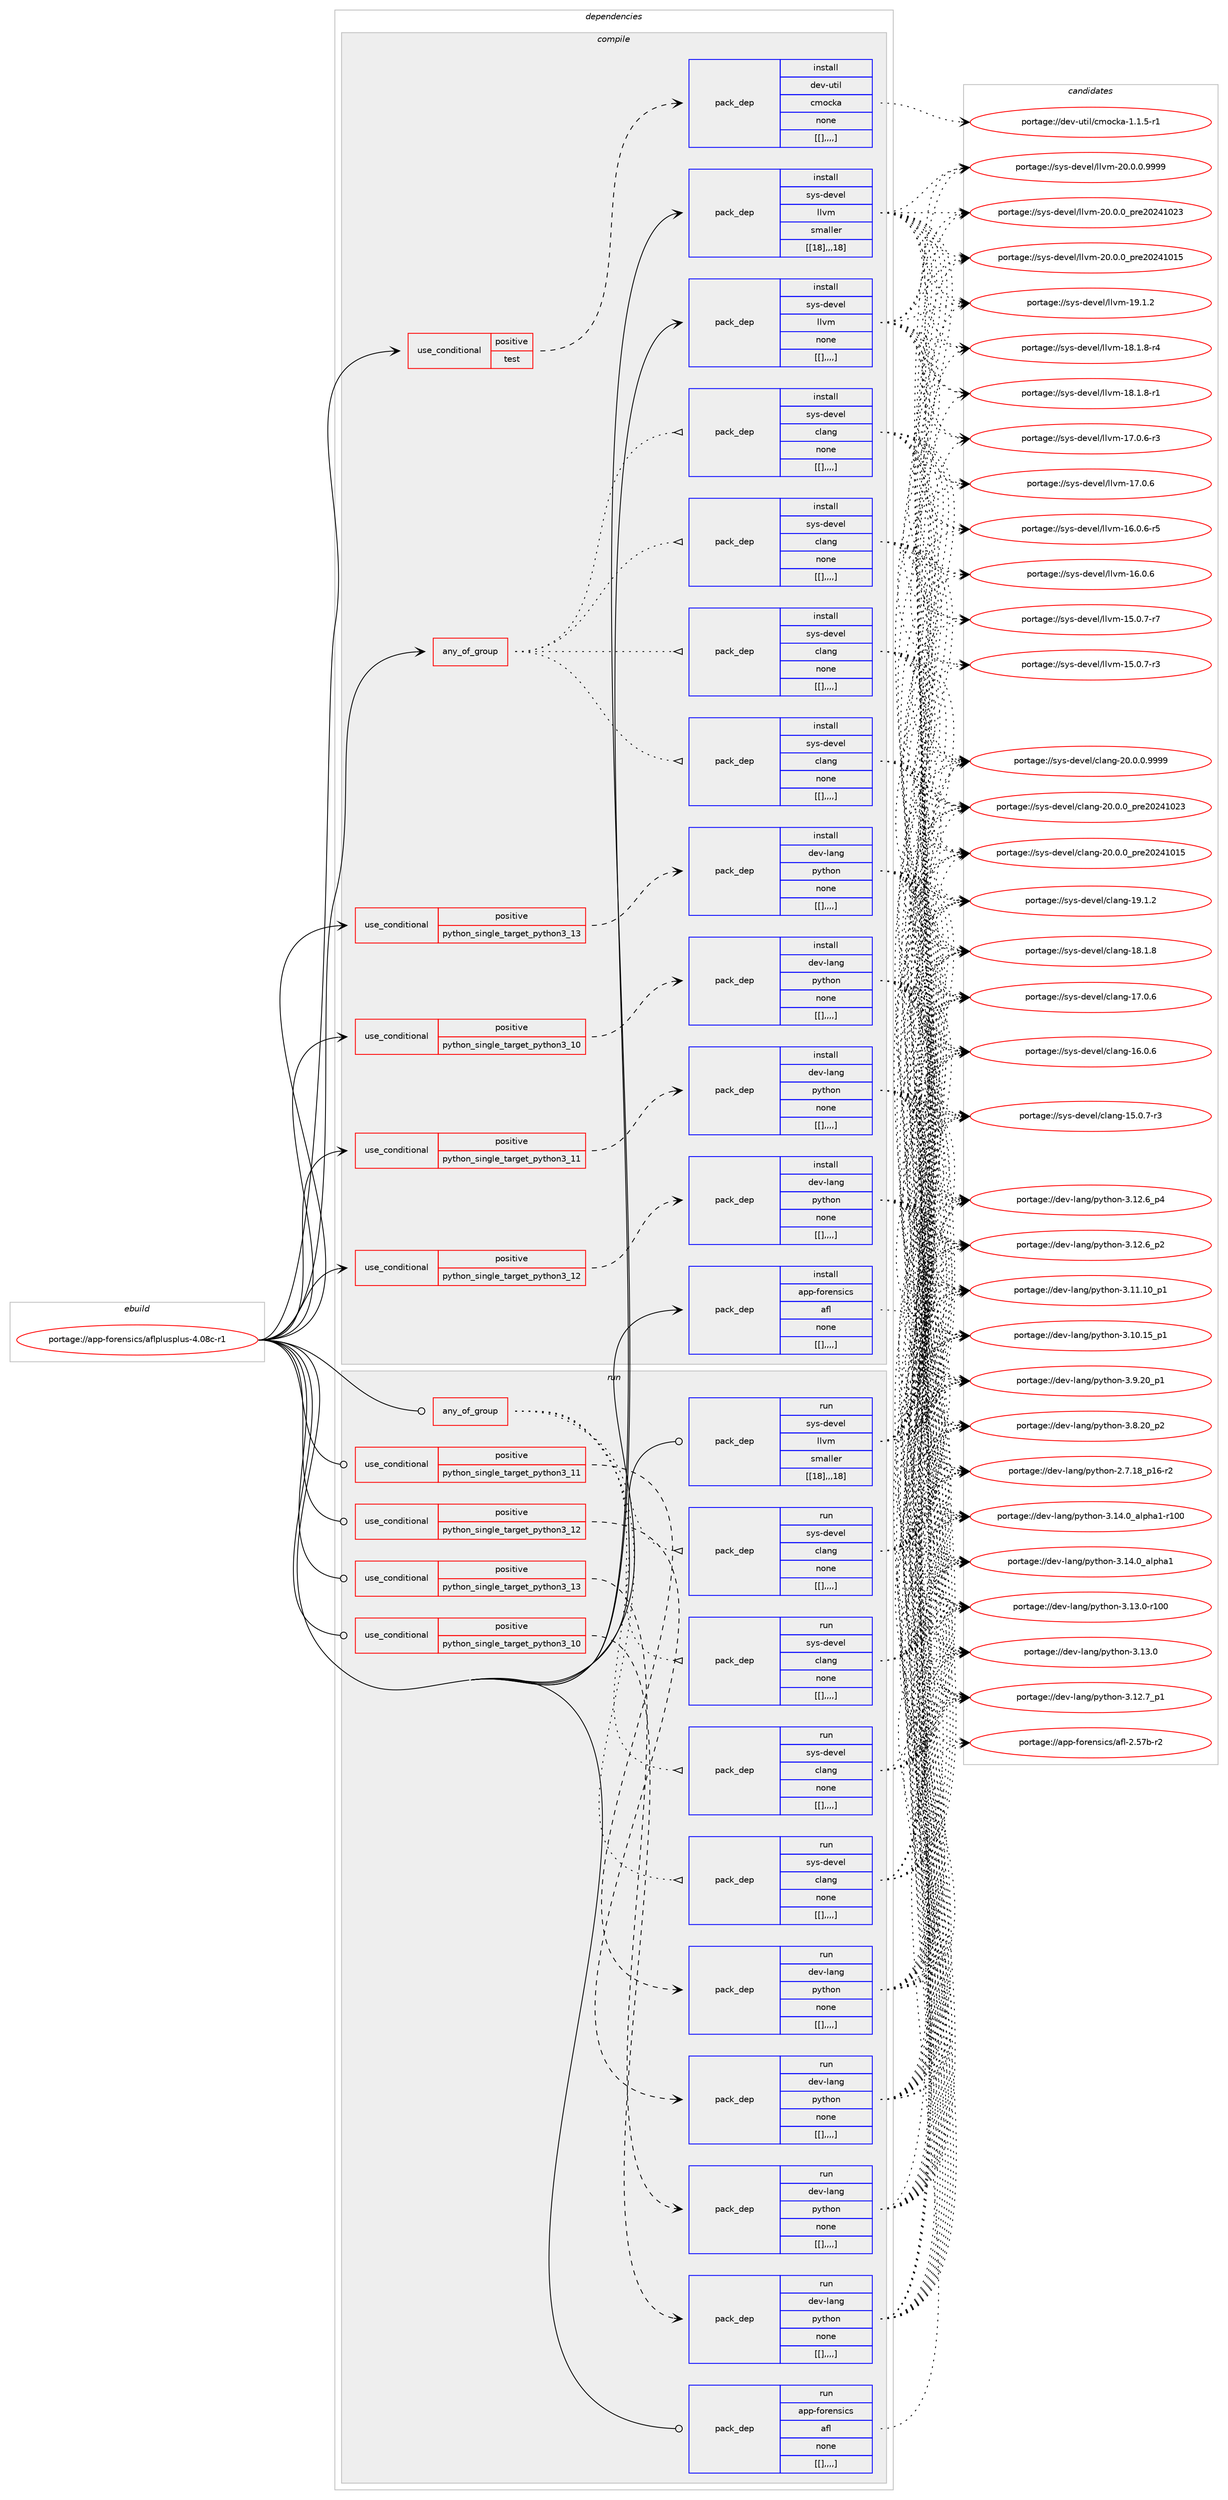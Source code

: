 digraph prolog {

# *************
# Graph options
# *************

newrank=true;
concentrate=true;
compound=true;
graph [rankdir=LR,fontname=Helvetica,fontsize=10,ranksep=1.5];#, ranksep=2.5, nodesep=0.2];
edge  [arrowhead=vee];
node  [fontname=Helvetica,fontsize=10];

# **********
# The ebuild
# **********

subgraph cluster_leftcol {
color=gray;
label=<<i>ebuild</i>>;
id [label="portage://app-forensics/aflplusplus-4.08c-r1", color=red, width=4, href="../app-forensics/aflplusplus-4.08c-r1.svg"];
}

# ****************
# The dependencies
# ****************

subgraph cluster_midcol {
color=gray;
label=<<i>dependencies</i>>;
subgraph cluster_compile {
fillcolor="#eeeeee";
style=filled;
label=<<i>compile</i>>;
subgraph any280 {
dependency36375 [label=<<TABLE BORDER="0" CELLBORDER="1" CELLSPACING="0" CELLPADDING="4"><TR><TD CELLPADDING="10">any_of_group</TD></TR></TABLE>>, shape=none, color=red];subgraph pack25296 {
dependency36446 [label=<<TABLE BORDER="0" CELLBORDER="1" CELLSPACING="0" CELLPADDING="4" WIDTH="220"><TR><TD ROWSPAN="6" CELLPADDING="30">pack_dep</TD></TR><TR><TD WIDTH="110">install</TD></TR><TR><TD>sys-devel</TD></TR><TR><TD>clang</TD></TR><TR><TD>none</TD></TR><TR><TD>[[],,,,]</TD></TR></TABLE>>, shape=none, color=blue];
}
dependency36375:e -> dependency36446:w [weight=20,style="dotted",arrowhead="oinv"];
subgraph pack25301 {
dependency36454 [label=<<TABLE BORDER="0" CELLBORDER="1" CELLSPACING="0" CELLPADDING="4" WIDTH="220"><TR><TD ROWSPAN="6" CELLPADDING="30">pack_dep</TD></TR><TR><TD WIDTH="110">install</TD></TR><TR><TD>sys-devel</TD></TR><TR><TD>clang</TD></TR><TR><TD>none</TD></TR><TR><TD>[[],,,,]</TD></TR></TABLE>>, shape=none, color=blue];
}
dependency36375:e -> dependency36454:w [weight=20,style="dotted",arrowhead="oinv"];
subgraph pack25305 {
dependency36493 [label=<<TABLE BORDER="0" CELLBORDER="1" CELLSPACING="0" CELLPADDING="4" WIDTH="220"><TR><TD ROWSPAN="6" CELLPADDING="30">pack_dep</TD></TR><TR><TD WIDTH="110">install</TD></TR><TR><TD>sys-devel</TD></TR><TR><TD>clang</TD></TR><TR><TD>none</TD></TR><TR><TD>[[],,,,]</TD></TR></TABLE>>, shape=none, color=blue];
}
dependency36375:e -> dependency36493:w [weight=20,style="dotted",arrowhead="oinv"];
subgraph pack25330 {
dependency36516 [label=<<TABLE BORDER="0" CELLBORDER="1" CELLSPACING="0" CELLPADDING="4" WIDTH="220"><TR><TD ROWSPAN="6" CELLPADDING="30">pack_dep</TD></TR><TR><TD WIDTH="110">install</TD></TR><TR><TD>sys-devel</TD></TR><TR><TD>clang</TD></TR><TR><TD>none</TD></TR><TR><TD>[[],,,,]</TD></TR></TABLE>>, shape=none, color=blue];
}
dependency36375:e -> dependency36516:w [weight=20,style="dotted",arrowhead="oinv"];
}
id:e -> dependency36375:w [weight=20,style="solid",arrowhead="vee"];
subgraph cond10867 {
dependency36582 [label=<<TABLE BORDER="0" CELLBORDER="1" CELLSPACING="0" CELLPADDING="4"><TR><TD ROWSPAN="3" CELLPADDING="10">use_conditional</TD></TR><TR><TD>positive</TD></TR><TR><TD>python_single_target_python3_10</TD></TR></TABLE>>, shape=none, color=red];
subgraph pack25390 {
dependency36605 [label=<<TABLE BORDER="0" CELLBORDER="1" CELLSPACING="0" CELLPADDING="4" WIDTH="220"><TR><TD ROWSPAN="6" CELLPADDING="30">pack_dep</TD></TR><TR><TD WIDTH="110">install</TD></TR><TR><TD>dev-lang</TD></TR><TR><TD>python</TD></TR><TR><TD>none</TD></TR><TR><TD>[[],,,,]</TD></TR></TABLE>>, shape=none, color=blue];
}
dependency36582:e -> dependency36605:w [weight=20,style="dashed",arrowhead="vee"];
}
id:e -> dependency36582:w [weight=20,style="solid",arrowhead="vee"];
subgraph cond10885 {
dependency36607 [label=<<TABLE BORDER="0" CELLBORDER="1" CELLSPACING="0" CELLPADDING="4"><TR><TD ROWSPAN="3" CELLPADDING="10">use_conditional</TD></TR><TR><TD>positive</TD></TR><TR><TD>python_single_target_python3_11</TD></TR></TABLE>>, shape=none, color=red];
subgraph pack25392 {
dependency36631 [label=<<TABLE BORDER="0" CELLBORDER="1" CELLSPACING="0" CELLPADDING="4" WIDTH="220"><TR><TD ROWSPAN="6" CELLPADDING="30">pack_dep</TD></TR><TR><TD WIDTH="110">install</TD></TR><TR><TD>dev-lang</TD></TR><TR><TD>python</TD></TR><TR><TD>none</TD></TR><TR><TD>[[],,,,]</TD></TR></TABLE>>, shape=none, color=blue];
}
dependency36607:e -> dependency36631:w [weight=20,style="dashed",arrowhead="vee"];
}
id:e -> dependency36607:w [weight=20,style="solid",arrowhead="vee"];
subgraph cond10898 {
dependency36687 [label=<<TABLE BORDER="0" CELLBORDER="1" CELLSPACING="0" CELLPADDING="4"><TR><TD ROWSPAN="3" CELLPADDING="10">use_conditional</TD></TR><TR><TD>positive</TD></TR><TR><TD>python_single_target_python3_12</TD></TR></TABLE>>, shape=none, color=red];
subgraph pack25461 {
dependency36730 [label=<<TABLE BORDER="0" CELLBORDER="1" CELLSPACING="0" CELLPADDING="4" WIDTH="220"><TR><TD ROWSPAN="6" CELLPADDING="30">pack_dep</TD></TR><TR><TD WIDTH="110">install</TD></TR><TR><TD>dev-lang</TD></TR><TR><TD>python</TD></TR><TR><TD>none</TD></TR><TR><TD>[[],,,,]</TD></TR></TABLE>>, shape=none, color=blue];
}
dependency36687:e -> dependency36730:w [weight=20,style="dashed",arrowhead="vee"];
}
id:e -> dependency36687:w [weight=20,style="solid",arrowhead="vee"];
subgraph cond10938 {
dependency36773 [label=<<TABLE BORDER="0" CELLBORDER="1" CELLSPACING="0" CELLPADDING="4"><TR><TD ROWSPAN="3" CELLPADDING="10">use_conditional</TD></TR><TR><TD>positive</TD></TR><TR><TD>python_single_target_python3_13</TD></TR></TABLE>>, shape=none, color=red];
subgraph pack25487 {
dependency36776 [label=<<TABLE BORDER="0" CELLBORDER="1" CELLSPACING="0" CELLPADDING="4" WIDTH="220"><TR><TD ROWSPAN="6" CELLPADDING="30">pack_dep</TD></TR><TR><TD WIDTH="110">install</TD></TR><TR><TD>dev-lang</TD></TR><TR><TD>python</TD></TR><TR><TD>none</TD></TR><TR><TD>[[],,,,]</TD></TR></TABLE>>, shape=none, color=blue];
}
dependency36773:e -> dependency36776:w [weight=20,style="dashed",arrowhead="vee"];
}
id:e -> dependency36773:w [weight=20,style="solid",arrowhead="vee"];
subgraph cond10971 {
dependency36801 [label=<<TABLE BORDER="0" CELLBORDER="1" CELLSPACING="0" CELLPADDING="4"><TR><TD ROWSPAN="3" CELLPADDING="10">use_conditional</TD></TR><TR><TD>positive</TD></TR><TR><TD>test</TD></TR></TABLE>>, shape=none, color=red];
subgraph pack25542 {
dependency36893 [label=<<TABLE BORDER="0" CELLBORDER="1" CELLSPACING="0" CELLPADDING="4" WIDTH="220"><TR><TD ROWSPAN="6" CELLPADDING="30">pack_dep</TD></TR><TR><TD WIDTH="110">install</TD></TR><TR><TD>dev-util</TD></TR><TR><TD>cmocka</TD></TR><TR><TD>none</TD></TR><TR><TD>[[],,,,]</TD></TR></TABLE>>, shape=none, color=blue];
}
dependency36801:e -> dependency36893:w [weight=20,style="dashed",arrowhead="vee"];
}
id:e -> dependency36801:w [weight=20,style="solid",arrowhead="vee"];
subgraph pack25607 {
dependency37008 [label=<<TABLE BORDER="0" CELLBORDER="1" CELLSPACING="0" CELLPADDING="4" WIDTH="220"><TR><TD ROWSPAN="6" CELLPADDING="30">pack_dep</TD></TR><TR><TD WIDTH="110">install</TD></TR><TR><TD>sys-devel</TD></TR><TR><TD>llvm</TD></TR><TR><TD>smaller</TD></TR><TR><TD>[[18],,,18]</TD></TR></TABLE>>, shape=none, color=blue];
}
id:e -> dependency37008:w [weight=20,style="solid",arrowhead="vee"];
subgraph pack25635 {
dependency37053 [label=<<TABLE BORDER="0" CELLBORDER="1" CELLSPACING="0" CELLPADDING="4" WIDTH="220"><TR><TD ROWSPAN="6" CELLPADDING="30">pack_dep</TD></TR><TR><TD WIDTH="110">install</TD></TR><TR><TD>sys-devel</TD></TR><TR><TD>llvm</TD></TR><TR><TD>none</TD></TR><TR><TD>[[],,,,]</TD></TR></TABLE>>, shape=none, color=blue];
}
id:e -> dependency37053:w [weight=20,style="solid",arrowhead="vee"];
subgraph pack25645 {
dependency37076 [label=<<TABLE BORDER="0" CELLBORDER="1" CELLSPACING="0" CELLPADDING="4" WIDTH="220"><TR><TD ROWSPAN="6" CELLPADDING="30">pack_dep</TD></TR><TR><TD WIDTH="110">install</TD></TR><TR><TD>app-forensics</TD></TR><TR><TD>afl</TD></TR><TR><TD>none</TD></TR><TR><TD>[[],,,,]</TD></TR></TABLE>>, shape=none, color=blue];
}
id:e -> dependency37076:w [weight=20,style="solid",arrowhead="vee"];
}
subgraph cluster_compileandrun {
fillcolor="#eeeeee";
style=filled;
label=<<i>compile and run</i>>;
}
subgraph cluster_run {
fillcolor="#eeeeee";
style=filled;
label=<<i>run</i>>;
subgraph any287 {
dependency37156 [label=<<TABLE BORDER="0" CELLBORDER="1" CELLSPACING="0" CELLPADDING="4"><TR><TD CELLPADDING="10">any_of_group</TD></TR></TABLE>>, shape=none, color=red];subgraph pack25700 {
dependency37179 [label=<<TABLE BORDER="0" CELLBORDER="1" CELLSPACING="0" CELLPADDING="4" WIDTH="220"><TR><TD ROWSPAN="6" CELLPADDING="30">pack_dep</TD></TR><TR><TD WIDTH="110">run</TD></TR><TR><TD>sys-devel</TD></TR><TR><TD>clang</TD></TR><TR><TD>none</TD></TR><TR><TD>[[],,,,]</TD></TR></TABLE>>, shape=none, color=blue];
}
dependency37156:e -> dependency37179:w [weight=20,style="dotted",arrowhead="oinv"];
subgraph pack25737 {
dependency37228 [label=<<TABLE BORDER="0" CELLBORDER="1" CELLSPACING="0" CELLPADDING="4" WIDTH="220"><TR><TD ROWSPAN="6" CELLPADDING="30">pack_dep</TD></TR><TR><TD WIDTH="110">run</TD></TR><TR><TD>sys-devel</TD></TR><TR><TD>clang</TD></TR><TR><TD>none</TD></TR><TR><TD>[[],,,,]</TD></TR></TABLE>>, shape=none, color=blue];
}
dependency37156:e -> dependency37228:w [weight=20,style="dotted",arrowhead="oinv"];
subgraph pack25759 {
dependency37326 [label=<<TABLE BORDER="0" CELLBORDER="1" CELLSPACING="0" CELLPADDING="4" WIDTH="220"><TR><TD ROWSPAN="6" CELLPADDING="30">pack_dep</TD></TR><TR><TD WIDTH="110">run</TD></TR><TR><TD>sys-devel</TD></TR><TR><TD>clang</TD></TR><TR><TD>none</TD></TR><TR><TD>[[],,,,]</TD></TR></TABLE>>, shape=none, color=blue];
}
dependency37156:e -> dependency37326:w [weight=20,style="dotted",arrowhead="oinv"];
subgraph pack25806 {
dependency37352 [label=<<TABLE BORDER="0" CELLBORDER="1" CELLSPACING="0" CELLPADDING="4" WIDTH="220"><TR><TD ROWSPAN="6" CELLPADDING="30">pack_dep</TD></TR><TR><TD WIDTH="110">run</TD></TR><TR><TD>sys-devel</TD></TR><TR><TD>clang</TD></TR><TR><TD>none</TD></TR><TR><TD>[[],,,,]</TD></TR></TABLE>>, shape=none, color=blue];
}
dependency37156:e -> dependency37352:w [weight=20,style="dotted",arrowhead="oinv"];
}
id:e -> dependency37156:w [weight=20,style="solid",arrowhead="odot"];
subgraph cond11220 {
dependency37398 [label=<<TABLE BORDER="0" CELLBORDER="1" CELLSPACING="0" CELLPADDING="4"><TR><TD ROWSPAN="3" CELLPADDING="10">use_conditional</TD></TR><TR><TD>positive</TD></TR><TR><TD>python_single_target_python3_10</TD></TR></TABLE>>, shape=none, color=red];
subgraph pack25860 {
dependency37464 [label=<<TABLE BORDER="0" CELLBORDER="1" CELLSPACING="0" CELLPADDING="4" WIDTH="220"><TR><TD ROWSPAN="6" CELLPADDING="30">pack_dep</TD></TR><TR><TD WIDTH="110">run</TD></TR><TR><TD>dev-lang</TD></TR><TR><TD>python</TD></TR><TR><TD>none</TD></TR><TR><TD>[[],,,,]</TD></TR></TABLE>>, shape=none, color=blue];
}
dependency37398:e -> dependency37464:w [weight=20,style="dashed",arrowhead="vee"];
}
id:e -> dependency37398:w [weight=20,style="solid",arrowhead="odot"];
subgraph cond11259 {
dependency37519 [label=<<TABLE BORDER="0" CELLBORDER="1" CELLSPACING="0" CELLPADDING="4"><TR><TD ROWSPAN="3" CELLPADDING="10">use_conditional</TD></TR><TR><TD>positive</TD></TR><TR><TD>python_single_target_python3_11</TD></TR></TABLE>>, shape=none, color=red];
subgraph pack25892 {
dependency37549 [label=<<TABLE BORDER="0" CELLBORDER="1" CELLSPACING="0" CELLPADDING="4" WIDTH="220"><TR><TD ROWSPAN="6" CELLPADDING="30">pack_dep</TD></TR><TR><TD WIDTH="110">run</TD></TR><TR><TD>dev-lang</TD></TR><TR><TD>python</TD></TR><TR><TD>none</TD></TR><TR><TD>[[],,,,]</TD></TR></TABLE>>, shape=none, color=blue];
}
dependency37519:e -> dependency37549:w [weight=20,style="dashed",arrowhead="vee"];
}
id:e -> dependency37519:w [weight=20,style="solid",arrowhead="odot"];
subgraph cond11296 {
dependency37609 [label=<<TABLE BORDER="0" CELLBORDER="1" CELLSPACING="0" CELLPADDING="4"><TR><TD ROWSPAN="3" CELLPADDING="10">use_conditional</TD></TR><TR><TD>positive</TD></TR><TR><TD>python_single_target_python3_12</TD></TR></TABLE>>, shape=none, color=red];
subgraph pack25957 {
dependency37630 [label=<<TABLE BORDER="0" CELLBORDER="1" CELLSPACING="0" CELLPADDING="4" WIDTH="220"><TR><TD ROWSPAN="6" CELLPADDING="30">pack_dep</TD></TR><TR><TD WIDTH="110">run</TD></TR><TR><TD>dev-lang</TD></TR><TR><TD>python</TD></TR><TR><TD>none</TD></TR><TR><TD>[[],,,,]</TD></TR></TABLE>>, shape=none, color=blue];
}
dependency37609:e -> dependency37630:w [weight=20,style="dashed",arrowhead="vee"];
}
id:e -> dependency37609:w [weight=20,style="solid",arrowhead="odot"];
subgraph cond11328 {
dependency37637 [label=<<TABLE BORDER="0" CELLBORDER="1" CELLSPACING="0" CELLPADDING="4"><TR><TD ROWSPAN="3" CELLPADDING="10">use_conditional</TD></TR><TR><TD>positive</TD></TR><TR><TD>python_single_target_python3_13</TD></TR></TABLE>>, shape=none, color=red];
subgraph pack25968 {
dependency37663 [label=<<TABLE BORDER="0" CELLBORDER="1" CELLSPACING="0" CELLPADDING="4" WIDTH="220"><TR><TD ROWSPAN="6" CELLPADDING="30">pack_dep</TD></TR><TR><TD WIDTH="110">run</TD></TR><TR><TD>dev-lang</TD></TR><TR><TD>python</TD></TR><TR><TD>none</TD></TR><TR><TD>[[],,,,]</TD></TR></TABLE>>, shape=none, color=blue];
}
dependency37637:e -> dependency37663:w [weight=20,style="dashed",arrowhead="vee"];
}
id:e -> dependency37637:w [weight=20,style="solid",arrowhead="odot"];
subgraph pack25999 {
dependency37750 [label=<<TABLE BORDER="0" CELLBORDER="1" CELLSPACING="0" CELLPADDING="4" WIDTH="220"><TR><TD ROWSPAN="6" CELLPADDING="30">pack_dep</TD></TR><TR><TD WIDTH="110">run</TD></TR><TR><TD>sys-devel</TD></TR><TR><TD>llvm</TD></TR><TR><TD>smaller</TD></TR><TR><TD>[[18],,,18]</TD></TR></TABLE>>, shape=none, color=blue];
}
id:e -> dependency37750:w [weight=20,style="solid",arrowhead="odot"];
subgraph pack26036 {
dependency37772 [label=<<TABLE BORDER="0" CELLBORDER="1" CELLSPACING="0" CELLPADDING="4" WIDTH="220"><TR><TD ROWSPAN="6" CELLPADDING="30">pack_dep</TD></TR><TR><TD WIDTH="110">run</TD></TR><TR><TD>app-forensics</TD></TR><TR><TD>afl</TD></TR><TR><TD>none</TD></TR><TR><TD>[[],,,,]</TD></TR></TABLE>>, shape=none, color=blue];
}
id:e -> dependency37772:w [weight=20,style="solid",arrowhead="odot"];
}
}

# **************
# The candidates
# **************

subgraph cluster_choices {
rank=same;
color=gray;
label=<<i>candidates</i>>;

subgraph choice22048 {
color=black;
nodesep=1;
choice11512111545100101118101108479910897110103455048464846484657575757 [label="portage://sys-devel/clang-20.0.0.9999", color=red, width=4,href="../sys-devel/clang-20.0.0.9999.svg"];
choice1151211154510010111810110847991089711010345504846484648951121141015048505249485051 [label="portage://sys-devel/clang-20.0.0_pre20241023", color=red, width=4,href="../sys-devel/clang-20.0.0_pre20241023.svg"];
choice1151211154510010111810110847991089711010345504846484648951121141015048505249484953 [label="portage://sys-devel/clang-20.0.0_pre20241015", color=red, width=4,href="../sys-devel/clang-20.0.0_pre20241015.svg"];
choice1151211154510010111810110847991089711010345495746494650 [label="portage://sys-devel/clang-19.1.2", color=red, width=4,href="../sys-devel/clang-19.1.2.svg"];
choice1151211154510010111810110847991089711010345495646494656 [label="portage://sys-devel/clang-18.1.8", color=red, width=4,href="../sys-devel/clang-18.1.8.svg"];
choice1151211154510010111810110847991089711010345495546484654 [label="portage://sys-devel/clang-17.0.6", color=red, width=4,href="../sys-devel/clang-17.0.6.svg"];
choice1151211154510010111810110847991089711010345495446484654 [label="portage://sys-devel/clang-16.0.6", color=red, width=4,href="../sys-devel/clang-16.0.6.svg"];
choice11512111545100101118101108479910897110103454953464846554511451 [label="portage://sys-devel/clang-15.0.7-r3", color=red, width=4,href="../sys-devel/clang-15.0.7-r3.svg"];
dependency36446:e -> choice11512111545100101118101108479910897110103455048464846484657575757:w [style=dotted,weight="100"];
dependency36446:e -> choice1151211154510010111810110847991089711010345504846484648951121141015048505249485051:w [style=dotted,weight="100"];
dependency36446:e -> choice1151211154510010111810110847991089711010345504846484648951121141015048505249484953:w [style=dotted,weight="100"];
dependency36446:e -> choice1151211154510010111810110847991089711010345495746494650:w [style=dotted,weight="100"];
dependency36446:e -> choice1151211154510010111810110847991089711010345495646494656:w [style=dotted,weight="100"];
dependency36446:e -> choice1151211154510010111810110847991089711010345495546484654:w [style=dotted,weight="100"];
dependency36446:e -> choice1151211154510010111810110847991089711010345495446484654:w [style=dotted,weight="100"];
dependency36446:e -> choice11512111545100101118101108479910897110103454953464846554511451:w [style=dotted,weight="100"];
}
subgraph choice22053 {
color=black;
nodesep=1;
choice11512111545100101118101108479910897110103455048464846484657575757 [label="portage://sys-devel/clang-20.0.0.9999", color=red, width=4,href="../sys-devel/clang-20.0.0.9999.svg"];
choice1151211154510010111810110847991089711010345504846484648951121141015048505249485051 [label="portage://sys-devel/clang-20.0.0_pre20241023", color=red, width=4,href="../sys-devel/clang-20.0.0_pre20241023.svg"];
choice1151211154510010111810110847991089711010345504846484648951121141015048505249484953 [label="portage://sys-devel/clang-20.0.0_pre20241015", color=red, width=4,href="../sys-devel/clang-20.0.0_pre20241015.svg"];
choice1151211154510010111810110847991089711010345495746494650 [label="portage://sys-devel/clang-19.1.2", color=red, width=4,href="../sys-devel/clang-19.1.2.svg"];
choice1151211154510010111810110847991089711010345495646494656 [label="portage://sys-devel/clang-18.1.8", color=red, width=4,href="../sys-devel/clang-18.1.8.svg"];
choice1151211154510010111810110847991089711010345495546484654 [label="portage://sys-devel/clang-17.0.6", color=red, width=4,href="../sys-devel/clang-17.0.6.svg"];
choice1151211154510010111810110847991089711010345495446484654 [label="portage://sys-devel/clang-16.0.6", color=red, width=4,href="../sys-devel/clang-16.0.6.svg"];
choice11512111545100101118101108479910897110103454953464846554511451 [label="portage://sys-devel/clang-15.0.7-r3", color=red, width=4,href="../sys-devel/clang-15.0.7-r3.svg"];
dependency36454:e -> choice11512111545100101118101108479910897110103455048464846484657575757:w [style=dotted,weight="100"];
dependency36454:e -> choice1151211154510010111810110847991089711010345504846484648951121141015048505249485051:w [style=dotted,weight="100"];
dependency36454:e -> choice1151211154510010111810110847991089711010345504846484648951121141015048505249484953:w [style=dotted,weight="100"];
dependency36454:e -> choice1151211154510010111810110847991089711010345495746494650:w [style=dotted,weight="100"];
dependency36454:e -> choice1151211154510010111810110847991089711010345495646494656:w [style=dotted,weight="100"];
dependency36454:e -> choice1151211154510010111810110847991089711010345495546484654:w [style=dotted,weight="100"];
dependency36454:e -> choice1151211154510010111810110847991089711010345495446484654:w [style=dotted,weight="100"];
dependency36454:e -> choice11512111545100101118101108479910897110103454953464846554511451:w [style=dotted,weight="100"];
}
subgraph choice22062 {
color=black;
nodesep=1;
choice11512111545100101118101108479910897110103455048464846484657575757 [label="portage://sys-devel/clang-20.0.0.9999", color=red, width=4,href="../sys-devel/clang-20.0.0.9999.svg"];
choice1151211154510010111810110847991089711010345504846484648951121141015048505249485051 [label="portage://sys-devel/clang-20.0.0_pre20241023", color=red, width=4,href="../sys-devel/clang-20.0.0_pre20241023.svg"];
choice1151211154510010111810110847991089711010345504846484648951121141015048505249484953 [label="portage://sys-devel/clang-20.0.0_pre20241015", color=red, width=4,href="../sys-devel/clang-20.0.0_pre20241015.svg"];
choice1151211154510010111810110847991089711010345495746494650 [label="portage://sys-devel/clang-19.1.2", color=red, width=4,href="../sys-devel/clang-19.1.2.svg"];
choice1151211154510010111810110847991089711010345495646494656 [label="portage://sys-devel/clang-18.1.8", color=red, width=4,href="../sys-devel/clang-18.1.8.svg"];
choice1151211154510010111810110847991089711010345495546484654 [label="portage://sys-devel/clang-17.0.6", color=red, width=4,href="../sys-devel/clang-17.0.6.svg"];
choice1151211154510010111810110847991089711010345495446484654 [label="portage://sys-devel/clang-16.0.6", color=red, width=4,href="../sys-devel/clang-16.0.6.svg"];
choice11512111545100101118101108479910897110103454953464846554511451 [label="portage://sys-devel/clang-15.0.7-r3", color=red, width=4,href="../sys-devel/clang-15.0.7-r3.svg"];
dependency36493:e -> choice11512111545100101118101108479910897110103455048464846484657575757:w [style=dotted,weight="100"];
dependency36493:e -> choice1151211154510010111810110847991089711010345504846484648951121141015048505249485051:w [style=dotted,weight="100"];
dependency36493:e -> choice1151211154510010111810110847991089711010345504846484648951121141015048505249484953:w [style=dotted,weight="100"];
dependency36493:e -> choice1151211154510010111810110847991089711010345495746494650:w [style=dotted,weight="100"];
dependency36493:e -> choice1151211154510010111810110847991089711010345495646494656:w [style=dotted,weight="100"];
dependency36493:e -> choice1151211154510010111810110847991089711010345495546484654:w [style=dotted,weight="100"];
dependency36493:e -> choice1151211154510010111810110847991089711010345495446484654:w [style=dotted,weight="100"];
dependency36493:e -> choice11512111545100101118101108479910897110103454953464846554511451:w [style=dotted,weight="100"];
}
subgraph choice22064 {
color=black;
nodesep=1;
choice11512111545100101118101108479910897110103455048464846484657575757 [label="portage://sys-devel/clang-20.0.0.9999", color=red, width=4,href="../sys-devel/clang-20.0.0.9999.svg"];
choice1151211154510010111810110847991089711010345504846484648951121141015048505249485051 [label="portage://sys-devel/clang-20.0.0_pre20241023", color=red, width=4,href="../sys-devel/clang-20.0.0_pre20241023.svg"];
choice1151211154510010111810110847991089711010345504846484648951121141015048505249484953 [label="portage://sys-devel/clang-20.0.0_pre20241015", color=red, width=4,href="../sys-devel/clang-20.0.0_pre20241015.svg"];
choice1151211154510010111810110847991089711010345495746494650 [label="portage://sys-devel/clang-19.1.2", color=red, width=4,href="../sys-devel/clang-19.1.2.svg"];
choice1151211154510010111810110847991089711010345495646494656 [label="portage://sys-devel/clang-18.1.8", color=red, width=4,href="../sys-devel/clang-18.1.8.svg"];
choice1151211154510010111810110847991089711010345495546484654 [label="portage://sys-devel/clang-17.0.6", color=red, width=4,href="../sys-devel/clang-17.0.6.svg"];
choice1151211154510010111810110847991089711010345495446484654 [label="portage://sys-devel/clang-16.0.6", color=red, width=4,href="../sys-devel/clang-16.0.6.svg"];
choice11512111545100101118101108479910897110103454953464846554511451 [label="portage://sys-devel/clang-15.0.7-r3", color=red, width=4,href="../sys-devel/clang-15.0.7-r3.svg"];
dependency36516:e -> choice11512111545100101118101108479910897110103455048464846484657575757:w [style=dotted,weight="100"];
dependency36516:e -> choice1151211154510010111810110847991089711010345504846484648951121141015048505249485051:w [style=dotted,weight="100"];
dependency36516:e -> choice1151211154510010111810110847991089711010345504846484648951121141015048505249484953:w [style=dotted,weight="100"];
dependency36516:e -> choice1151211154510010111810110847991089711010345495746494650:w [style=dotted,weight="100"];
dependency36516:e -> choice1151211154510010111810110847991089711010345495646494656:w [style=dotted,weight="100"];
dependency36516:e -> choice1151211154510010111810110847991089711010345495546484654:w [style=dotted,weight="100"];
dependency36516:e -> choice1151211154510010111810110847991089711010345495446484654:w [style=dotted,weight="100"];
dependency36516:e -> choice11512111545100101118101108479910897110103454953464846554511451:w [style=dotted,weight="100"];
}
subgraph choice22076 {
color=black;
nodesep=1;
choice100101118451089711010347112121116104111110455146495246489597108112104974945114494848 [label="portage://dev-lang/python-3.14.0_alpha1-r100", color=red, width=4,href="../dev-lang/python-3.14.0_alpha1-r100.svg"];
choice1001011184510897110103471121211161041111104551464952464895971081121049749 [label="portage://dev-lang/python-3.14.0_alpha1", color=red, width=4,href="../dev-lang/python-3.14.0_alpha1.svg"];
choice1001011184510897110103471121211161041111104551464951464845114494848 [label="portage://dev-lang/python-3.13.0-r100", color=red, width=4,href="../dev-lang/python-3.13.0-r100.svg"];
choice10010111845108971101034711212111610411111045514649514648 [label="portage://dev-lang/python-3.13.0", color=red, width=4,href="../dev-lang/python-3.13.0.svg"];
choice100101118451089711010347112121116104111110455146495046559511249 [label="portage://dev-lang/python-3.12.7_p1", color=red, width=4,href="../dev-lang/python-3.12.7_p1.svg"];
choice100101118451089711010347112121116104111110455146495046549511252 [label="portage://dev-lang/python-3.12.6_p4", color=red, width=4,href="../dev-lang/python-3.12.6_p4.svg"];
choice100101118451089711010347112121116104111110455146495046549511250 [label="portage://dev-lang/python-3.12.6_p2", color=red, width=4,href="../dev-lang/python-3.12.6_p2.svg"];
choice10010111845108971101034711212111610411111045514649494649489511249 [label="portage://dev-lang/python-3.11.10_p1", color=red, width=4,href="../dev-lang/python-3.11.10_p1.svg"];
choice10010111845108971101034711212111610411111045514649484649539511249 [label="portage://dev-lang/python-3.10.15_p1", color=red, width=4,href="../dev-lang/python-3.10.15_p1.svg"];
choice100101118451089711010347112121116104111110455146574650489511249 [label="portage://dev-lang/python-3.9.20_p1", color=red, width=4,href="../dev-lang/python-3.9.20_p1.svg"];
choice100101118451089711010347112121116104111110455146564650489511250 [label="portage://dev-lang/python-3.8.20_p2", color=red, width=4,href="../dev-lang/python-3.8.20_p2.svg"];
choice100101118451089711010347112121116104111110455046554649569511249544511450 [label="portage://dev-lang/python-2.7.18_p16-r2", color=red, width=4,href="../dev-lang/python-2.7.18_p16-r2.svg"];
dependency36605:e -> choice100101118451089711010347112121116104111110455146495246489597108112104974945114494848:w [style=dotted,weight="100"];
dependency36605:e -> choice1001011184510897110103471121211161041111104551464952464895971081121049749:w [style=dotted,weight="100"];
dependency36605:e -> choice1001011184510897110103471121211161041111104551464951464845114494848:w [style=dotted,weight="100"];
dependency36605:e -> choice10010111845108971101034711212111610411111045514649514648:w [style=dotted,weight="100"];
dependency36605:e -> choice100101118451089711010347112121116104111110455146495046559511249:w [style=dotted,weight="100"];
dependency36605:e -> choice100101118451089711010347112121116104111110455146495046549511252:w [style=dotted,weight="100"];
dependency36605:e -> choice100101118451089711010347112121116104111110455146495046549511250:w [style=dotted,weight="100"];
dependency36605:e -> choice10010111845108971101034711212111610411111045514649494649489511249:w [style=dotted,weight="100"];
dependency36605:e -> choice10010111845108971101034711212111610411111045514649484649539511249:w [style=dotted,weight="100"];
dependency36605:e -> choice100101118451089711010347112121116104111110455146574650489511249:w [style=dotted,weight="100"];
dependency36605:e -> choice100101118451089711010347112121116104111110455146564650489511250:w [style=dotted,weight="100"];
dependency36605:e -> choice100101118451089711010347112121116104111110455046554649569511249544511450:w [style=dotted,weight="100"];
}
subgraph choice22122 {
color=black;
nodesep=1;
choice100101118451089711010347112121116104111110455146495246489597108112104974945114494848 [label="portage://dev-lang/python-3.14.0_alpha1-r100", color=red, width=4,href="../dev-lang/python-3.14.0_alpha1-r100.svg"];
choice1001011184510897110103471121211161041111104551464952464895971081121049749 [label="portage://dev-lang/python-3.14.0_alpha1", color=red, width=4,href="../dev-lang/python-3.14.0_alpha1.svg"];
choice1001011184510897110103471121211161041111104551464951464845114494848 [label="portage://dev-lang/python-3.13.0-r100", color=red, width=4,href="../dev-lang/python-3.13.0-r100.svg"];
choice10010111845108971101034711212111610411111045514649514648 [label="portage://dev-lang/python-3.13.0", color=red, width=4,href="../dev-lang/python-3.13.0.svg"];
choice100101118451089711010347112121116104111110455146495046559511249 [label="portage://dev-lang/python-3.12.7_p1", color=red, width=4,href="../dev-lang/python-3.12.7_p1.svg"];
choice100101118451089711010347112121116104111110455146495046549511252 [label="portage://dev-lang/python-3.12.6_p4", color=red, width=4,href="../dev-lang/python-3.12.6_p4.svg"];
choice100101118451089711010347112121116104111110455146495046549511250 [label="portage://dev-lang/python-3.12.6_p2", color=red, width=4,href="../dev-lang/python-3.12.6_p2.svg"];
choice10010111845108971101034711212111610411111045514649494649489511249 [label="portage://dev-lang/python-3.11.10_p1", color=red, width=4,href="../dev-lang/python-3.11.10_p1.svg"];
choice10010111845108971101034711212111610411111045514649484649539511249 [label="portage://dev-lang/python-3.10.15_p1", color=red, width=4,href="../dev-lang/python-3.10.15_p1.svg"];
choice100101118451089711010347112121116104111110455146574650489511249 [label="portage://dev-lang/python-3.9.20_p1", color=red, width=4,href="../dev-lang/python-3.9.20_p1.svg"];
choice100101118451089711010347112121116104111110455146564650489511250 [label="portage://dev-lang/python-3.8.20_p2", color=red, width=4,href="../dev-lang/python-3.8.20_p2.svg"];
choice100101118451089711010347112121116104111110455046554649569511249544511450 [label="portage://dev-lang/python-2.7.18_p16-r2", color=red, width=4,href="../dev-lang/python-2.7.18_p16-r2.svg"];
dependency36631:e -> choice100101118451089711010347112121116104111110455146495246489597108112104974945114494848:w [style=dotted,weight="100"];
dependency36631:e -> choice1001011184510897110103471121211161041111104551464952464895971081121049749:w [style=dotted,weight="100"];
dependency36631:e -> choice1001011184510897110103471121211161041111104551464951464845114494848:w [style=dotted,weight="100"];
dependency36631:e -> choice10010111845108971101034711212111610411111045514649514648:w [style=dotted,weight="100"];
dependency36631:e -> choice100101118451089711010347112121116104111110455146495046559511249:w [style=dotted,weight="100"];
dependency36631:e -> choice100101118451089711010347112121116104111110455146495046549511252:w [style=dotted,weight="100"];
dependency36631:e -> choice100101118451089711010347112121116104111110455146495046549511250:w [style=dotted,weight="100"];
dependency36631:e -> choice10010111845108971101034711212111610411111045514649494649489511249:w [style=dotted,weight="100"];
dependency36631:e -> choice10010111845108971101034711212111610411111045514649484649539511249:w [style=dotted,weight="100"];
dependency36631:e -> choice100101118451089711010347112121116104111110455146574650489511249:w [style=dotted,weight="100"];
dependency36631:e -> choice100101118451089711010347112121116104111110455146564650489511250:w [style=dotted,weight="100"];
dependency36631:e -> choice100101118451089711010347112121116104111110455046554649569511249544511450:w [style=dotted,weight="100"];
}
subgraph choice22125 {
color=black;
nodesep=1;
choice100101118451089711010347112121116104111110455146495246489597108112104974945114494848 [label="portage://dev-lang/python-3.14.0_alpha1-r100", color=red, width=4,href="../dev-lang/python-3.14.0_alpha1-r100.svg"];
choice1001011184510897110103471121211161041111104551464952464895971081121049749 [label="portage://dev-lang/python-3.14.0_alpha1", color=red, width=4,href="../dev-lang/python-3.14.0_alpha1.svg"];
choice1001011184510897110103471121211161041111104551464951464845114494848 [label="portage://dev-lang/python-3.13.0-r100", color=red, width=4,href="../dev-lang/python-3.13.0-r100.svg"];
choice10010111845108971101034711212111610411111045514649514648 [label="portage://dev-lang/python-3.13.0", color=red, width=4,href="../dev-lang/python-3.13.0.svg"];
choice100101118451089711010347112121116104111110455146495046559511249 [label="portage://dev-lang/python-3.12.7_p1", color=red, width=4,href="../dev-lang/python-3.12.7_p1.svg"];
choice100101118451089711010347112121116104111110455146495046549511252 [label="portage://dev-lang/python-3.12.6_p4", color=red, width=4,href="../dev-lang/python-3.12.6_p4.svg"];
choice100101118451089711010347112121116104111110455146495046549511250 [label="portage://dev-lang/python-3.12.6_p2", color=red, width=4,href="../dev-lang/python-3.12.6_p2.svg"];
choice10010111845108971101034711212111610411111045514649494649489511249 [label="portage://dev-lang/python-3.11.10_p1", color=red, width=4,href="../dev-lang/python-3.11.10_p1.svg"];
choice10010111845108971101034711212111610411111045514649484649539511249 [label="portage://dev-lang/python-3.10.15_p1", color=red, width=4,href="../dev-lang/python-3.10.15_p1.svg"];
choice100101118451089711010347112121116104111110455146574650489511249 [label="portage://dev-lang/python-3.9.20_p1", color=red, width=4,href="../dev-lang/python-3.9.20_p1.svg"];
choice100101118451089711010347112121116104111110455146564650489511250 [label="portage://dev-lang/python-3.8.20_p2", color=red, width=4,href="../dev-lang/python-3.8.20_p2.svg"];
choice100101118451089711010347112121116104111110455046554649569511249544511450 [label="portage://dev-lang/python-2.7.18_p16-r2", color=red, width=4,href="../dev-lang/python-2.7.18_p16-r2.svg"];
dependency36730:e -> choice100101118451089711010347112121116104111110455146495246489597108112104974945114494848:w [style=dotted,weight="100"];
dependency36730:e -> choice1001011184510897110103471121211161041111104551464952464895971081121049749:w [style=dotted,weight="100"];
dependency36730:e -> choice1001011184510897110103471121211161041111104551464951464845114494848:w [style=dotted,weight="100"];
dependency36730:e -> choice10010111845108971101034711212111610411111045514649514648:w [style=dotted,weight="100"];
dependency36730:e -> choice100101118451089711010347112121116104111110455146495046559511249:w [style=dotted,weight="100"];
dependency36730:e -> choice100101118451089711010347112121116104111110455146495046549511252:w [style=dotted,weight="100"];
dependency36730:e -> choice100101118451089711010347112121116104111110455146495046549511250:w [style=dotted,weight="100"];
dependency36730:e -> choice10010111845108971101034711212111610411111045514649494649489511249:w [style=dotted,weight="100"];
dependency36730:e -> choice10010111845108971101034711212111610411111045514649484649539511249:w [style=dotted,weight="100"];
dependency36730:e -> choice100101118451089711010347112121116104111110455146574650489511249:w [style=dotted,weight="100"];
dependency36730:e -> choice100101118451089711010347112121116104111110455146564650489511250:w [style=dotted,weight="100"];
dependency36730:e -> choice100101118451089711010347112121116104111110455046554649569511249544511450:w [style=dotted,weight="100"];
}
subgraph choice22165 {
color=black;
nodesep=1;
choice100101118451089711010347112121116104111110455146495246489597108112104974945114494848 [label="portage://dev-lang/python-3.14.0_alpha1-r100", color=red, width=4,href="../dev-lang/python-3.14.0_alpha1-r100.svg"];
choice1001011184510897110103471121211161041111104551464952464895971081121049749 [label="portage://dev-lang/python-3.14.0_alpha1", color=red, width=4,href="../dev-lang/python-3.14.0_alpha1.svg"];
choice1001011184510897110103471121211161041111104551464951464845114494848 [label="portage://dev-lang/python-3.13.0-r100", color=red, width=4,href="../dev-lang/python-3.13.0-r100.svg"];
choice10010111845108971101034711212111610411111045514649514648 [label="portage://dev-lang/python-3.13.0", color=red, width=4,href="../dev-lang/python-3.13.0.svg"];
choice100101118451089711010347112121116104111110455146495046559511249 [label="portage://dev-lang/python-3.12.7_p1", color=red, width=4,href="../dev-lang/python-3.12.7_p1.svg"];
choice100101118451089711010347112121116104111110455146495046549511252 [label="portage://dev-lang/python-3.12.6_p4", color=red, width=4,href="../dev-lang/python-3.12.6_p4.svg"];
choice100101118451089711010347112121116104111110455146495046549511250 [label="portage://dev-lang/python-3.12.6_p2", color=red, width=4,href="../dev-lang/python-3.12.6_p2.svg"];
choice10010111845108971101034711212111610411111045514649494649489511249 [label="portage://dev-lang/python-3.11.10_p1", color=red, width=4,href="../dev-lang/python-3.11.10_p1.svg"];
choice10010111845108971101034711212111610411111045514649484649539511249 [label="portage://dev-lang/python-3.10.15_p1", color=red, width=4,href="../dev-lang/python-3.10.15_p1.svg"];
choice100101118451089711010347112121116104111110455146574650489511249 [label="portage://dev-lang/python-3.9.20_p1", color=red, width=4,href="../dev-lang/python-3.9.20_p1.svg"];
choice100101118451089711010347112121116104111110455146564650489511250 [label="portage://dev-lang/python-3.8.20_p2", color=red, width=4,href="../dev-lang/python-3.8.20_p2.svg"];
choice100101118451089711010347112121116104111110455046554649569511249544511450 [label="portage://dev-lang/python-2.7.18_p16-r2", color=red, width=4,href="../dev-lang/python-2.7.18_p16-r2.svg"];
dependency36776:e -> choice100101118451089711010347112121116104111110455146495246489597108112104974945114494848:w [style=dotted,weight="100"];
dependency36776:e -> choice1001011184510897110103471121211161041111104551464952464895971081121049749:w [style=dotted,weight="100"];
dependency36776:e -> choice1001011184510897110103471121211161041111104551464951464845114494848:w [style=dotted,weight="100"];
dependency36776:e -> choice10010111845108971101034711212111610411111045514649514648:w [style=dotted,weight="100"];
dependency36776:e -> choice100101118451089711010347112121116104111110455146495046559511249:w [style=dotted,weight="100"];
dependency36776:e -> choice100101118451089711010347112121116104111110455146495046549511252:w [style=dotted,weight="100"];
dependency36776:e -> choice100101118451089711010347112121116104111110455146495046549511250:w [style=dotted,weight="100"];
dependency36776:e -> choice10010111845108971101034711212111610411111045514649494649489511249:w [style=dotted,weight="100"];
dependency36776:e -> choice10010111845108971101034711212111610411111045514649484649539511249:w [style=dotted,weight="100"];
dependency36776:e -> choice100101118451089711010347112121116104111110455146574650489511249:w [style=dotted,weight="100"];
dependency36776:e -> choice100101118451089711010347112121116104111110455146564650489511250:w [style=dotted,weight="100"];
dependency36776:e -> choice100101118451089711010347112121116104111110455046554649569511249544511450:w [style=dotted,weight="100"];
}
subgraph choice22190 {
color=black;
nodesep=1;
choice10010111845117116105108479910911199107974549464946534511449 [label="portage://dev-util/cmocka-1.1.5-r1", color=red, width=4,href="../dev-util/cmocka-1.1.5-r1.svg"];
dependency36893:e -> choice10010111845117116105108479910911199107974549464946534511449:w [style=dotted,weight="100"];
}
subgraph choice22192 {
color=black;
nodesep=1;
choice1151211154510010111810110847108108118109455048464846484657575757 [label="portage://sys-devel/llvm-20.0.0.9999", color=red, width=4,href="../sys-devel/llvm-20.0.0.9999.svg"];
choice115121115451001011181011084710810811810945504846484648951121141015048505249485051 [label="portage://sys-devel/llvm-20.0.0_pre20241023", color=red, width=4,href="../sys-devel/llvm-20.0.0_pre20241023.svg"];
choice115121115451001011181011084710810811810945504846484648951121141015048505249484953 [label="portage://sys-devel/llvm-20.0.0_pre20241015", color=red, width=4,href="../sys-devel/llvm-20.0.0_pre20241015.svg"];
choice115121115451001011181011084710810811810945495746494650 [label="portage://sys-devel/llvm-19.1.2", color=red, width=4,href="../sys-devel/llvm-19.1.2.svg"];
choice1151211154510010111810110847108108118109454956464946564511452 [label="portage://sys-devel/llvm-18.1.8-r4", color=red, width=4,href="../sys-devel/llvm-18.1.8-r4.svg"];
choice1151211154510010111810110847108108118109454956464946564511449 [label="portage://sys-devel/llvm-18.1.8-r1", color=red, width=4,href="../sys-devel/llvm-18.1.8-r1.svg"];
choice1151211154510010111810110847108108118109454955464846544511451 [label="portage://sys-devel/llvm-17.0.6-r3", color=red, width=4,href="../sys-devel/llvm-17.0.6-r3.svg"];
choice115121115451001011181011084710810811810945495546484654 [label="portage://sys-devel/llvm-17.0.6", color=red, width=4,href="../sys-devel/llvm-17.0.6.svg"];
choice1151211154510010111810110847108108118109454954464846544511453 [label="portage://sys-devel/llvm-16.0.6-r5", color=red, width=4,href="../sys-devel/llvm-16.0.6-r5.svg"];
choice115121115451001011181011084710810811810945495446484654 [label="portage://sys-devel/llvm-16.0.6", color=red, width=4,href="../sys-devel/llvm-16.0.6.svg"];
choice1151211154510010111810110847108108118109454953464846554511455 [label="portage://sys-devel/llvm-15.0.7-r7", color=red, width=4,href="../sys-devel/llvm-15.0.7-r7.svg"];
choice1151211154510010111810110847108108118109454953464846554511451 [label="portage://sys-devel/llvm-15.0.7-r3", color=red, width=4,href="../sys-devel/llvm-15.0.7-r3.svg"];
dependency37008:e -> choice1151211154510010111810110847108108118109455048464846484657575757:w [style=dotted,weight="100"];
dependency37008:e -> choice115121115451001011181011084710810811810945504846484648951121141015048505249485051:w [style=dotted,weight="100"];
dependency37008:e -> choice115121115451001011181011084710810811810945504846484648951121141015048505249484953:w [style=dotted,weight="100"];
dependency37008:e -> choice115121115451001011181011084710810811810945495746494650:w [style=dotted,weight="100"];
dependency37008:e -> choice1151211154510010111810110847108108118109454956464946564511452:w [style=dotted,weight="100"];
dependency37008:e -> choice1151211154510010111810110847108108118109454956464946564511449:w [style=dotted,weight="100"];
dependency37008:e -> choice1151211154510010111810110847108108118109454955464846544511451:w [style=dotted,weight="100"];
dependency37008:e -> choice115121115451001011181011084710810811810945495546484654:w [style=dotted,weight="100"];
dependency37008:e -> choice1151211154510010111810110847108108118109454954464846544511453:w [style=dotted,weight="100"];
dependency37008:e -> choice115121115451001011181011084710810811810945495446484654:w [style=dotted,weight="100"];
dependency37008:e -> choice1151211154510010111810110847108108118109454953464846554511455:w [style=dotted,weight="100"];
dependency37008:e -> choice1151211154510010111810110847108108118109454953464846554511451:w [style=dotted,weight="100"];
}
subgraph choice22213 {
color=black;
nodesep=1;
choice1151211154510010111810110847108108118109455048464846484657575757 [label="portage://sys-devel/llvm-20.0.0.9999", color=red, width=4,href="../sys-devel/llvm-20.0.0.9999.svg"];
choice115121115451001011181011084710810811810945504846484648951121141015048505249485051 [label="portage://sys-devel/llvm-20.0.0_pre20241023", color=red, width=4,href="../sys-devel/llvm-20.0.0_pre20241023.svg"];
choice115121115451001011181011084710810811810945504846484648951121141015048505249484953 [label="portage://sys-devel/llvm-20.0.0_pre20241015", color=red, width=4,href="../sys-devel/llvm-20.0.0_pre20241015.svg"];
choice115121115451001011181011084710810811810945495746494650 [label="portage://sys-devel/llvm-19.1.2", color=red, width=4,href="../sys-devel/llvm-19.1.2.svg"];
choice1151211154510010111810110847108108118109454956464946564511452 [label="portage://sys-devel/llvm-18.1.8-r4", color=red, width=4,href="../sys-devel/llvm-18.1.8-r4.svg"];
choice1151211154510010111810110847108108118109454956464946564511449 [label="portage://sys-devel/llvm-18.1.8-r1", color=red, width=4,href="../sys-devel/llvm-18.1.8-r1.svg"];
choice1151211154510010111810110847108108118109454955464846544511451 [label="portage://sys-devel/llvm-17.0.6-r3", color=red, width=4,href="../sys-devel/llvm-17.0.6-r3.svg"];
choice115121115451001011181011084710810811810945495546484654 [label="portage://sys-devel/llvm-17.0.6", color=red, width=4,href="../sys-devel/llvm-17.0.6.svg"];
choice1151211154510010111810110847108108118109454954464846544511453 [label="portage://sys-devel/llvm-16.0.6-r5", color=red, width=4,href="../sys-devel/llvm-16.0.6-r5.svg"];
choice115121115451001011181011084710810811810945495446484654 [label="portage://sys-devel/llvm-16.0.6", color=red, width=4,href="../sys-devel/llvm-16.0.6.svg"];
choice1151211154510010111810110847108108118109454953464846554511455 [label="portage://sys-devel/llvm-15.0.7-r7", color=red, width=4,href="../sys-devel/llvm-15.0.7-r7.svg"];
choice1151211154510010111810110847108108118109454953464846554511451 [label="portage://sys-devel/llvm-15.0.7-r3", color=red, width=4,href="../sys-devel/llvm-15.0.7-r3.svg"];
dependency37053:e -> choice1151211154510010111810110847108108118109455048464846484657575757:w [style=dotted,weight="100"];
dependency37053:e -> choice115121115451001011181011084710810811810945504846484648951121141015048505249485051:w [style=dotted,weight="100"];
dependency37053:e -> choice115121115451001011181011084710810811810945504846484648951121141015048505249484953:w [style=dotted,weight="100"];
dependency37053:e -> choice115121115451001011181011084710810811810945495746494650:w [style=dotted,weight="100"];
dependency37053:e -> choice1151211154510010111810110847108108118109454956464946564511452:w [style=dotted,weight="100"];
dependency37053:e -> choice1151211154510010111810110847108108118109454956464946564511449:w [style=dotted,weight="100"];
dependency37053:e -> choice1151211154510010111810110847108108118109454955464846544511451:w [style=dotted,weight="100"];
dependency37053:e -> choice115121115451001011181011084710810811810945495546484654:w [style=dotted,weight="100"];
dependency37053:e -> choice1151211154510010111810110847108108118109454954464846544511453:w [style=dotted,weight="100"];
dependency37053:e -> choice115121115451001011181011084710810811810945495446484654:w [style=dotted,weight="100"];
dependency37053:e -> choice1151211154510010111810110847108108118109454953464846554511455:w [style=dotted,weight="100"];
dependency37053:e -> choice1151211154510010111810110847108108118109454953464846554511451:w [style=dotted,weight="100"];
}
subgraph choice22232 {
color=black;
nodesep=1;
choice97112112451021111141011101151059911547971021084550465355984511450 [label="portage://app-forensics/afl-2.57b-r2", color=red, width=4,href="../app-forensics/afl-2.57b-r2.svg"];
dependency37076:e -> choice97112112451021111141011101151059911547971021084550465355984511450:w [style=dotted,weight="100"];
}
subgraph choice22235 {
color=black;
nodesep=1;
choice11512111545100101118101108479910897110103455048464846484657575757 [label="portage://sys-devel/clang-20.0.0.9999", color=red, width=4,href="../sys-devel/clang-20.0.0.9999.svg"];
choice1151211154510010111810110847991089711010345504846484648951121141015048505249485051 [label="portage://sys-devel/clang-20.0.0_pre20241023", color=red, width=4,href="../sys-devel/clang-20.0.0_pre20241023.svg"];
choice1151211154510010111810110847991089711010345504846484648951121141015048505249484953 [label="portage://sys-devel/clang-20.0.0_pre20241015", color=red, width=4,href="../sys-devel/clang-20.0.0_pre20241015.svg"];
choice1151211154510010111810110847991089711010345495746494650 [label="portage://sys-devel/clang-19.1.2", color=red, width=4,href="../sys-devel/clang-19.1.2.svg"];
choice1151211154510010111810110847991089711010345495646494656 [label="portage://sys-devel/clang-18.1.8", color=red, width=4,href="../sys-devel/clang-18.1.8.svg"];
choice1151211154510010111810110847991089711010345495546484654 [label="portage://sys-devel/clang-17.0.6", color=red, width=4,href="../sys-devel/clang-17.0.6.svg"];
choice1151211154510010111810110847991089711010345495446484654 [label="portage://sys-devel/clang-16.0.6", color=red, width=4,href="../sys-devel/clang-16.0.6.svg"];
choice11512111545100101118101108479910897110103454953464846554511451 [label="portage://sys-devel/clang-15.0.7-r3", color=red, width=4,href="../sys-devel/clang-15.0.7-r3.svg"];
dependency37179:e -> choice11512111545100101118101108479910897110103455048464846484657575757:w [style=dotted,weight="100"];
dependency37179:e -> choice1151211154510010111810110847991089711010345504846484648951121141015048505249485051:w [style=dotted,weight="100"];
dependency37179:e -> choice1151211154510010111810110847991089711010345504846484648951121141015048505249484953:w [style=dotted,weight="100"];
dependency37179:e -> choice1151211154510010111810110847991089711010345495746494650:w [style=dotted,weight="100"];
dependency37179:e -> choice1151211154510010111810110847991089711010345495646494656:w [style=dotted,weight="100"];
dependency37179:e -> choice1151211154510010111810110847991089711010345495546484654:w [style=dotted,weight="100"];
dependency37179:e -> choice1151211154510010111810110847991089711010345495446484654:w [style=dotted,weight="100"];
dependency37179:e -> choice11512111545100101118101108479910897110103454953464846554511451:w [style=dotted,weight="100"];
}
subgraph choice22241 {
color=black;
nodesep=1;
choice11512111545100101118101108479910897110103455048464846484657575757 [label="portage://sys-devel/clang-20.0.0.9999", color=red, width=4,href="../sys-devel/clang-20.0.0.9999.svg"];
choice1151211154510010111810110847991089711010345504846484648951121141015048505249485051 [label="portage://sys-devel/clang-20.0.0_pre20241023", color=red, width=4,href="../sys-devel/clang-20.0.0_pre20241023.svg"];
choice1151211154510010111810110847991089711010345504846484648951121141015048505249484953 [label="portage://sys-devel/clang-20.0.0_pre20241015", color=red, width=4,href="../sys-devel/clang-20.0.0_pre20241015.svg"];
choice1151211154510010111810110847991089711010345495746494650 [label="portage://sys-devel/clang-19.1.2", color=red, width=4,href="../sys-devel/clang-19.1.2.svg"];
choice1151211154510010111810110847991089711010345495646494656 [label="portage://sys-devel/clang-18.1.8", color=red, width=4,href="../sys-devel/clang-18.1.8.svg"];
choice1151211154510010111810110847991089711010345495546484654 [label="portage://sys-devel/clang-17.0.6", color=red, width=4,href="../sys-devel/clang-17.0.6.svg"];
choice1151211154510010111810110847991089711010345495446484654 [label="portage://sys-devel/clang-16.0.6", color=red, width=4,href="../sys-devel/clang-16.0.6.svg"];
choice11512111545100101118101108479910897110103454953464846554511451 [label="portage://sys-devel/clang-15.0.7-r3", color=red, width=4,href="../sys-devel/clang-15.0.7-r3.svg"];
dependency37228:e -> choice11512111545100101118101108479910897110103455048464846484657575757:w [style=dotted,weight="100"];
dependency37228:e -> choice1151211154510010111810110847991089711010345504846484648951121141015048505249485051:w [style=dotted,weight="100"];
dependency37228:e -> choice1151211154510010111810110847991089711010345504846484648951121141015048505249484953:w [style=dotted,weight="100"];
dependency37228:e -> choice1151211154510010111810110847991089711010345495746494650:w [style=dotted,weight="100"];
dependency37228:e -> choice1151211154510010111810110847991089711010345495646494656:w [style=dotted,weight="100"];
dependency37228:e -> choice1151211154510010111810110847991089711010345495546484654:w [style=dotted,weight="100"];
dependency37228:e -> choice1151211154510010111810110847991089711010345495446484654:w [style=dotted,weight="100"];
dependency37228:e -> choice11512111545100101118101108479910897110103454953464846554511451:w [style=dotted,weight="100"];
}
subgraph choice22244 {
color=black;
nodesep=1;
choice11512111545100101118101108479910897110103455048464846484657575757 [label="portage://sys-devel/clang-20.0.0.9999", color=red, width=4,href="../sys-devel/clang-20.0.0.9999.svg"];
choice1151211154510010111810110847991089711010345504846484648951121141015048505249485051 [label="portage://sys-devel/clang-20.0.0_pre20241023", color=red, width=4,href="../sys-devel/clang-20.0.0_pre20241023.svg"];
choice1151211154510010111810110847991089711010345504846484648951121141015048505249484953 [label="portage://sys-devel/clang-20.0.0_pre20241015", color=red, width=4,href="../sys-devel/clang-20.0.0_pre20241015.svg"];
choice1151211154510010111810110847991089711010345495746494650 [label="portage://sys-devel/clang-19.1.2", color=red, width=4,href="../sys-devel/clang-19.1.2.svg"];
choice1151211154510010111810110847991089711010345495646494656 [label="portage://sys-devel/clang-18.1.8", color=red, width=4,href="../sys-devel/clang-18.1.8.svg"];
choice1151211154510010111810110847991089711010345495546484654 [label="portage://sys-devel/clang-17.0.6", color=red, width=4,href="../sys-devel/clang-17.0.6.svg"];
choice1151211154510010111810110847991089711010345495446484654 [label="portage://sys-devel/clang-16.0.6", color=red, width=4,href="../sys-devel/clang-16.0.6.svg"];
choice11512111545100101118101108479910897110103454953464846554511451 [label="portage://sys-devel/clang-15.0.7-r3", color=red, width=4,href="../sys-devel/clang-15.0.7-r3.svg"];
dependency37326:e -> choice11512111545100101118101108479910897110103455048464846484657575757:w [style=dotted,weight="100"];
dependency37326:e -> choice1151211154510010111810110847991089711010345504846484648951121141015048505249485051:w [style=dotted,weight="100"];
dependency37326:e -> choice1151211154510010111810110847991089711010345504846484648951121141015048505249484953:w [style=dotted,weight="100"];
dependency37326:e -> choice1151211154510010111810110847991089711010345495746494650:w [style=dotted,weight="100"];
dependency37326:e -> choice1151211154510010111810110847991089711010345495646494656:w [style=dotted,weight="100"];
dependency37326:e -> choice1151211154510010111810110847991089711010345495546484654:w [style=dotted,weight="100"];
dependency37326:e -> choice1151211154510010111810110847991089711010345495446484654:w [style=dotted,weight="100"];
dependency37326:e -> choice11512111545100101118101108479910897110103454953464846554511451:w [style=dotted,weight="100"];
}
subgraph choice22249 {
color=black;
nodesep=1;
choice11512111545100101118101108479910897110103455048464846484657575757 [label="portage://sys-devel/clang-20.0.0.9999", color=red, width=4,href="../sys-devel/clang-20.0.0.9999.svg"];
choice1151211154510010111810110847991089711010345504846484648951121141015048505249485051 [label="portage://sys-devel/clang-20.0.0_pre20241023", color=red, width=4,href="../sys-devel/clang-20.0.0_pre20241023.svg"];
choice1151211154510010111810110847991089711010345504846484648951121141015048505249484953 [label="portage://sys-devel/clang-20.0.0_pre20241015", color=red, width=4,href="../sys-devel/clang-20.0.0_pre20241015.svg"];
choice1151211154510010111810110847991089711010345495746494650 [label="portage://sys-devel/clang-19.1.2", color=red, width=4,href="../sys-devel/clang-19.1.2.svg"];
choice1151211154510010111810110847991089711010345495646494656 [label="portage://sys-devel/clang-18.1.8", color=red, width=4,href="../sys-devel/clang-18.1.8.svg"];
choice1151211154510010111810110847991089711010345495546484654 [label="portage://sys-devel/clang-17.0.6", color=red, width=4,href="../sys-devel/clang-17.0.6.svg"];
choice1151211154510010111810110847991089711010345495446484654 [label="portage://sys-devel/clang-16.0.6", color=red, width=4,href="../sys-devel/clang-16.0.6.svg"];
choice11512111545100101118101108479910897110103454953464846554511451 [label="portage://sys-devel/clang-15.0.7-r3", color=red, width=4,href="../sys-devel/clang-15.0.7-r3.svg"];
dependency37352:e -> choice11512111545100101118101108479910897110103455048464846484657575757:w [style=dotted,weight="100"];
dependency37352:e -> choice1151211154510010111810110847991089711010345504846484648951121141015048505249485051:w [style=dotted,weight="100"];
dependency37352:e -> choice1151211154510010111810110847991089711010345504846484648951121141015048505249484953:w [style=dotted,weight="100"];
dependency37352:e -> choice1151211154510010111810110847991089711010345495746494650:w [style=dotted,weight="100"];
dependency37352:e -> choice1151211154510010111810110847991089711010345495646494656:w [style=dotted,weight="100"];
dependency37352:e -> choice1151211154510010111810110847991089711010345495546484654:w [style=dotted,weight="100"];
dependency37352:e -> choice1151211154510010111810110847991089711010345495446484654:w [style=dotted,weight="100"];
dependency37352:e -> choice11512111545100101118101108479910897110103454953464846554511451:w [style=dotted,weight="100"];
}
subgraph choice22253 {
color=black;
nodesep=1;
choice100101118451089711010347112121116104111110455146495246489597108112104974945114494848 [label="portage://dev-lang/python-3.14.0_alpha1-r100", color=red, width=4,href="../dev-lang/python-3.14.0_alpha1-r100.svg"];
choice1001011184510897110103471121211161041111104551464952464895971081121049749 [label="portage://dev-lang/python-3.14.0_alpha1", color=red, width=4,href="../dev-lang/python-3.14.0_alpha1.svg"];
choice1001011184510897110103471121211161041111104551464951464845114494848 [label="portage://dev-lang/python-3.13.0-r100", color=red, width=4,href="../dev-lang/python-3.13.0-r100.svg"];
choice10010111845108971101034711212111610411111045514649514648 [label="portage://dev-lang/python-3.13.0", color=red, width=4,href="../dev-lang/python-3.13.0.svg"];
choice100101118451089711010347112121116104111110455146495046559511249 [label="portage://dev-lang/python-3.12.7_p1", color=red, width=4,href="../dev-lang/python-3.12.7_p1.svg"];
choice100101118451089711010347112121116104111110455146495046549511252 [label="portage://dev-lang/python-3.12.6_p4", color=red, width=4,href="../dev-lang/python-3.12.6_p4.svg"];
choice100101118451089711010347112121116104111110455146495046549511250 [label="portage://dev-lang/python-3.12.6_p2", color=red, width=4,href="../dev-lang/python-3.12.6_p2.svg"];
choice10010111845108971101034711212111610411111045514649494649489511249 [label="portage://dev-lang/python-3.11.10_p1", color=red, width=4,href="../dev-lang/python-3.11.10_p1.svg"];
choice10010111845108971101034711212111610411111045514649484649539511249 [label="portage://dev-lang/python-3.10.15_p1", color=red, width=4,href="../dev-lang/python-3.10.15_p1.svg"];
choice100101118451089711010347112121116104111110455146574650489511249 [label="portage://dev-lang/python-3.9.20_p1", color=red, width=4,href="../dev-lang/python-3.9.20_p1.svg"];
choice100101118451089711010347112121116104111110455146564650489511250 [label="portage://dev-lang/python-3.8.20_p2", color=red, width=4,href="../dev-lang/python-3.8.20_p2.svg"];
choice100101118451089711010347112121116104111110455046554649569511249544511450 [label="portage://dev-lang/python-2.7.18_p16-r2", color=red, width=4,href="../dev-lang/python-2.7.18_p16-r2.svg"];
dependency37464:e -> choice100101118451089711010347112121116104111110455146495246489597108112104974945114494848:w [style=dotted,weight="100"];
dependency37464:e -> choice1001011184510897110103471121211161041111104551464952464895971081121049749:w [style=dotted,weight="100"];
dependency37464:e -> choice1001011184510897110103471121211161041111104551464951464845114494848:w [style=dotted,weight="100"];
dependency37464:e -> choice10010111845108971101034711212111610411111045514649514648:w [style=dotted,weight="100"];
dependency37464:e -> choice100101118451089711010347112121116104111110455146495046559511249:w [style=dotted,weight="100"];
dependency37464:e -> choice100101118451089711010347112121116104111110455146495046549511252:w [style=dotted,weight="100"];
dependency37464:e -> choice100101118451089711010347112121116104111110455146495046549511250:w [style=dotted,weight="100"];
dependency37464:e -> choice10010111845108971101034711212111610411111045514649494649489511249:w [style=dotted,weight="100"];
dependency37464:e -> choice10010111845108971101034711212111610411111045514649484649539511249:w [style=dotted,weight="100"];
dependency37464:e -> choice100101118451089711010347112121116104111110455146574650489511249:w [style=dotted,weight="100"];
dependency37464:e -> choice100101118451089711010347112121116104111110455146564650489511250:w [style=dotted,weight="100"];
dependency37464:e -> choice100101118451089711010347112121116104111110455046554649569511249544511450:w [style=dotted,weight="100"];
}
subgraph choice22256 {
color=black;
nodesep=1;
choice100101118451089711010347112121116104111110455146495246489597108112104974945114494848 [label="portage://dev-lang/python-3.14.0_alpha1-r100", color=red, width=4,href="../dev-lang/python-3.14.0_alpha1-r100.svg"];
choice1001011184510897110103471121211161041111104551464952464895971081121049749 [label="portage://dev-lang/python-3.14.0_alpha1", color=red, width=4,href="../dev-lang/python-3.14.0_alpha1.svg"];
choice1001011184510897110103471121211161041111104551464951464845114494848 [label="portage://dev-lang/python-3.13.0-r100", color=red, width=4,href="../dev-lang/python-3.13.0-r100.svg"];
choice10010111845108971101034711212111610411111045514649514648 [label="portage://dev-lang/python-3.13.0", color=red, width=4,href="../dev-lang/python-3.13.0.svg"];
choice100101118451089711010347112121116104111110455146495046559511249 [label="portage://dev-lang/python-3.12.7_p1", color=red, width=4,href="../dev-lang/python-3.12.7_p1.svg"];
choice100101118451089711010347112121116104111110455146495046549511252 [label="portage://dev-lang/python-3.12.6_p4", color=red, width=4,href="../dev-lang/python-3.12.6_p4.svg"];
choice100101118451089711010347112121116104111110455146495046549511250 [label="portage://dev-lang/python-3.12.6_p2", color=red, width=4,href="../dev-lang/python-3.12.6_p2.svg"];
choice10010111845108971101034711212111610411111045514649494649489511249 [label="portage://dev-lang/python-3.11.10_p1", color=red, width=4,href="../dev-lang/python-3.11.10_p1.svg"];
choice10010111845108971101034711212111610411111045514649484649539511249 [label="portage://dev-lang/python-3.10.15_p1", color=red, width=4,href="../dev-lang/python-3.10.15_p1.svg"];
choice100101118451089711010347112121116104111110455146574650489511249 [label="portage://dev-lang/python-3.9.20_p1", color=red, width=4,href="../dev-lang/python-3.9.20_p1.svg"];
choice100101118451089711010347112121116104111110455146564650489511250 [label="portage://dev-lang/python-3.8.20_p2", color=red, width=4,href="../dev-lang/python-3.8.20_p2.svg"];
choice100101118451089711010347112121116104111110455046554649569511249544511450 [label="portage://dev-lang/python-2.7.18_p16-r2", color=red, width=4,href="../dev-lang/python-2.7.18_p16-r2.svg"];
dependency37549:e -> choice100101118451089711010347112121116104111110455146495246489597108112104974945114494848:w [style=dotted,weight="100"];
dependency37549:e -> choice1001011184510897110103471121211161041111104551464952464895971081121049749:w [style=dotted,weight="100"];
dependency37549:e -> choice1001011184510897110103471121211161041111104551464951464845114494848:w [style=dotted,weight="100"];
dependency37549:e -> choice10010111845108971101034711212111610411111045514649514648:w [style=dotted,weight="100"];
dependency37549:e -> choice100101118451089711010347112121116104111110455146495046559511249:w [style=dotted,weight="100"];
dependency37549:e -> choice100101118451089711010347112121116104111110455146495046549511252:w [style=dotted,weight="100"];
dependency37549:e -> choice100101118451089711010347112121116104111110455146495046549511250:w [style=dotted,weight="100"];
dependency37549:e -> choice10010111845108971101034711212111610411111045514649494649489511249:w [style=dotted,weight="100"];
dependency37549:e -> choice10010111845108971101034711212111610411111045514649484649539511249:w [style=dotted,weight="100"];
dependency37549:e -> choice100101118451089711010347112121116104111110455146574650489511249:w [style=dotted,weight="100"];
dependency37549:e -> choice100101118451089711010347112121116104111110455146564650489511250:w [style=dotted,weight="100"];
dependency37549:e -> choice100101118451089711010347112121116104111110455046554649569511249544511450:w [style=dotted,weight="100"];
}
subgraph choice22292 {
color=black;
nodesep=1;
choice100101118451089711010347112121116104111110455146495246489597108112104974945114494848 [label="portage://dev-lang/python-3.14.0_alpha1-r100", color=red, width=4,href="../dev-lang/python-3.14.0_alpha1-r100.svg"];
choice1001011184510897110103471121211161041111104551464952464895971081121049749 [label="portage://dev-lang/python-3.14.0_alpha1", color=red, width=4,href="../dev-lang/python-3.14.0_alpha1.svg"];
choice1001011184510897110103471121211161041111104551464951464845114494848 [label="portage://dev-lang/python-3.13.0-r100", color=red, width=4,href="../dev-lang/python-3.13.0-r100.svg"];
choice10010111845108971101034711212111610411111045514649514648 [label="portage://dev-lang/python-3.13.0", color=red, width=4,href="../dev-lang/python-3.13.0.svg"];
choice100101118451089711010347112121116104111110455146495046559511249 [label="portage://dev-lang/python-3.12.7_p1", color=red, width=4,href="../dev-lang/python-3.12.7_p1.svg"];
choice100101118451089711010347112121116104111110455146495046549511252 [label="portage://dev-lang/python-3.12.6_p4", color=red, width=4,href="../dev-lang/python-3.12.6_p4.svg"];
choice100101118451089711010347112121116104111110455146495046549511250 [label="portage://dev-lang/python-3.12.6_p2", color=red, width=4,href="../dev-lang/python-3.12.6_p2.svg"];
choice10010111845108971101034711212111610411111045514649494649489511249 [label="portage://dev-lang/python-3.11.10_p1", color=red, width=4,href="../dev-lang/python-3.11.10_p1.svg"];
choice10010111845108971101034711212111610411111045514649484649539511249 [label="portage://dev-lang/python-3.10.15_p1", color=red, width=4,href="../dev-lang/python-3.10.15_p1.svg"];
choice100101118451089711010347112121116104111110455146574650489511249 [label="portage://dev-lang/python-3.9.20_p1", color=red, width=4,href="../dev-lang/python-3.9.20_p1.svg"];
choice100101118451089711010347112121116104111110455146564650489511250 [label="portage://dev-lang/python-3.8.20_p2", color=red, width=4,href="../dev-lang/python-3.8.20_p2.svg"];
choice100101118451089711010347112121116104111110455046554649569511249544511450 [label="portage://dev-lang/python-2.7.18_p16-r2", color=red, width=4,href="../dev-lang/python-2.7.18_p16-r2.svg"];
dependency37630:e -> choice100101118451089711010347112121116104111110455146495246489597108112104974945114494848:w [style=dotted,weight="100"];
dependency37630:e -> choice1001011184510897110103471121211161041111104551464952464895971081121049749:w [style=dotted,weight="100"];
dependency37630:e -> choice1001011184510897110103471121211161041111104551464951464845114494848:w [style=dotted,weight="100"];
dependency37630:e -> choice10010111845108971101034711212111610411111045514649514648:w [style=dotted,weight="100"];
dependency37630:e -> choice100101118451089711010347112121116104111110455146495046559511249:w [style=dotted,weight="100"];
dependency37630:e -> choice100101118451089711010347112121116104111110455146495046549511252:w [style=dotted,weight="100"];
dependency37630:e -> choice100101118451089711010347112121116104111110455146495046549511250:w [style=dotted,weight="100"];
dependency37630:e -> choice10010111845108971101034711212111610411111045514649494649489511249:w [style=dotted,weight="100"];
dependency37630:e -> choice10010111845108971101034711212111610411111045514649484649539511249:w [style=dotted,weight="100"];
dependency37630:e -> choice100101118451089711010347112121116104111110455146574650489511249:w [style=dotted,weight="100"];
dependency37630:e -> choice100101118451089711010347112121116104111110455146564650489511250:w [style=dotted,weight="100"];
dependency37630:e -> choice100101118451089711010347112121116104111110455046554649569511249544511450:w [style=dotted,weight="100"];
}
subgraph choice22300 {
color=black;
nodesep=1;
choice100101118451089711010347112121116104111110455146495246489597108112104974945114494848 [label="portage://dev-lang/python-3.14.0_alpha1-r100", color=red, width=4,href="../dev-lang/python-3.14.0_alpha1-r100.svg"];
choice1001011184510897110103471121211161041111104551464952464895971081121049749 [label="portage://dev-lang/python-3.14.0_alpha1", color=red, width=4,href="../dev-lang/python-3.14.0_alpha1.svg"];
choice1001011184510897110103471121211161041111104551464951464845114494848 [label="portage://dev-lang/python-3.13.0-r100", color=red, width=4,href="../dev-lang/python-3.13.0-r100.svg"];
choice10010111845108971101034711212111610411111045514649514648 [label="portage://dev-lang/python-3.13.0", color=red, width=4,href="../dev-lang/python-3.13.0.svg"];
choice100101118451089711010347112121116104111110455146495046559511249 [label="portage://dev-lang/python-3.12.7_p1", color=red, width=4,href="../dev-lang/python-3.12.7_p1.svg"];
choice100101118451089711010347112121116104111110455146495046549511252 [label="portage://dev-lang/python-3.12.6_p4", color=red, width=4,href="../dev-lang/python-3.12.6_p4.svg"];
choice100101118451089711010347112121116104111110455146495046549511250 [label="portage://dev-lang/python-3.12.6_p2", color=red, width=4,href="../dev-lang/python-3.12.6_p2.svg"];
choice10010111845108971101034711212111610411111045514649494649489511249 [label="portage://dev-lang/python-3.11.10_p1", color=red, width=4,href="../dev-lang/python-3.11.10_p1.svg"];
choice10010111845108971101034711212111610411111045514649484649539511249 [label="portage://dev-lang/python-3.10.15_p1", color=red, width=4,href="../dev-lang/python-3.10.15_p1.svg"];
choice100101118451089711010347112121116104111110455146574650489511249 [label="portage://dev-lang/python-3.9.20_p1", color=red, width=4,href="../dev-lang/python-3.9.20_p1.svg"];
choice100101118451089711010347112121116104111110455146564650489511250 [label="portage://dev-lang/python-3.8.20_p2", color=red, width=4,href="../dev-lang/python-3.8.20_p2.svg"];
choice100101118451089711010347112121116104111110455046554649569511249544511450 [label="portage://dev-lang/python-2.7.18_p16-r2", color=red, width=4,href="../dev-lang/python-2.7.18_p16-r2.svg"];
dependency37663:e -> choice100101118451089711010347112121116104111110455146495246489597108112104974945114494848:w [style=dotted,weight="100"];
dependency37663:e -> choice1001011184510897110103471121211161041111104551464952464895971081121049749:w [style=dotted,weight="100"];
dependency37663:e -> choice1001011184510897110103471121211161041111104551464951464845114494848:w [style=dotted,weight="100"];
dependency37663:e -> choice10010111845108971101034711212111610411111045514649514648:w [style=dotted,weight="100"];
dependency37663:e -> choice100101118451089711010347112121116104111110455146495046559511249:w [style=dotted,weight="100"];
dependency37663:e -> choice100101118451089711010347112121116104111110455146495046549511252:w [style=dotted,weight="100"];
dependency37663:e -> choice100101118451089711010347112121116104111110455146495046549511250:w [style=dotted,weight="100"];
dependency37663:e -> choice10010111845108971101034711212111610411111045514649494649489511249:w [style=dotted,weight="100"];
dependency37663:e -> choice10010111845108971101034711212111610411111045514649484649539511249:w [style=dotted,weight="100"];
dependency37663:e -> choice100101118451089711010347112121116104111110455146574650489511249:w [style=dotted,weight="100"];
dependency37663:e -> choice100101118451089711010347112121116104111110455146564650489511250:w [style=dotted,weight="100"];
dependency37663:e -> choice100101118451089711010347112121116104111110455046554649569511249544511450:w [style=dotted,weight="100"];
}
subgraph choice22329 {
color=black;
nodesep=1;
choice1151211154510010111810110847108108118109455048464846484657575757 [label="portage://sys-devel/llvm-20.0.0.9999", color=red, width=4,href="../sys-devel/llvm-20.0.0.9999.svg"];
choice115121115451001011181011084710810811810945504846484648951121141015048505249485051 [label="portage://sys-devel/llvm-20.0.0_pre20241023", color=red, width=4,href="../sys-devel/llvm-20.0.0_pre20241023.svg"];
choice115121115451001011181011084710810811810945504846484648951121141015048505249484953 [label="portage://sys-devel/llvm-20.0.0_pre20241015", color=red, width=4,href="../sys-devel/llvm-20.0.0_pre20241015.svg"];
choice115121115451001011181011084710810811810945495746494650 [label="portage://sys-devel/llvm-19.1.2", color=red, width=4,href="../sys-devel/llvm-19.1.2.svg"];
choice1151211154510010111810110847108108118109454956464946564511452 [label="portage://sys-devel/llvm-18.1.8-r4", color=red, width=4,href="../sys-devel/llvm-18.1.8-r4.svg"];
choice1151211154510010111810110847108108118109454956464946564511449 [label="portage://sys-devel/llvm-18.1.8-r1", color=red, width=4,href="../sys-devel/llvm-18.1.8-r1.svg"];
choice1151211154510010111810110847108108118109454955464846544511451 [label="portage://sys-devel/llvm-17.0.6-r3", color=red, width=4,href="../sys-devel/llvm-17.0.6-r3.svg"];
choice115121115451001011181011084710810811810945495546484654 [label="portage://sys-devel/llvm-17.0.6", color=red, width=4,href="../sys-devel/llvm-17.0.6.svg"];
choice1151211154510010111810110847108108118109454954464846544511453 [label="portage://sys-devel/llvm-16.0.6-r5", color=red, width=4,href="../sys-devel/llvm-16.0.6-r5.svg"];
choice115121115451001011181011084710810811810945495446484654 [label="portage://sys-devel/llvm-16.0.6", color=red, width=4,href="../sys-devel/llvm-16.0.6.svg"];
choice1151211154510010111810110847108108118109454953464846554511455 [label="portage://sys-devel/llvm-15.0.7-r7", color=red, width=4,href="../sys-devel/llvm-15.0.7-r7.svg"];
choice1151211154510010111810110847108108118109454953464846554511451 [label="portage://sys-devel/llvm-15.0.7-r3", color=red, width=4,href="../sys-devel/llvm-15.0.7-r3.svg"];
dependency37750:e -> choice1151211154510010111810110847108108118109455048464846484657575757:w [style=dotted,weight="100"];
dependency37750:e -> choice115121115451001011181011084710810811810945504846484648951121141015048505249485051:w [style=dotted,weight="100"];
dependency37750:e -> choice115121115451001011181011084710810811810945504846484648951121141015048505249484953:w [style=dotted,weight="100"];
dependency37750:e -> choice115121115451001011181011084710810811810945495746494650:w [style=dotted,weight="100"];
dependency37750:e -> choice1151211154510010111810110847108108118109454956464946564511452:w [style=dotted,weight="100"];
dependency37750:e -> choice1151211154510010111810110847108108118109454956464946564511449:w [style=dotted,weight="100"];
dependency37750:e -> choice1151211154510010111810110847108108118109454955464846544511451:w [style=dotted,weight="100"];
dependency37750:e -> choice115121115451001011181011084710810811810945495546484654:w [style=dotted,weight="100"];
dependency37750:e -> choice1151211154510010111810110847108108118109454954464846544511453:w [style=dotted,weight="100"];
dependency37750:e -> choice115121115451001011181011084710810811810945495446484654:w [style=dotted,weight="100"];
dependency37750:e -> choice1151211154510010111810110847108108118109454953464846554511455:w [style=dotted,weight="100"];
dependency37750:e -> choice1151211154510010111810110847108108118109454953464846554511451:w [style=dotted,weight="100"];
}
subgraph choice22393 {
color=black;
nodesep=1;
choice97112112451021111141011101151059911547971021084550465355984511450 [label="portage://app-forensics/afl-2.57b-r2", color=red, width=4,href="../app-forensics/afl-2.57b-r2.svg"];
dependency37772:e -> choice97112112451021111141011101151059911547971021084550465355984511450:w [style=dotted,weight="100"];
}
}

}
